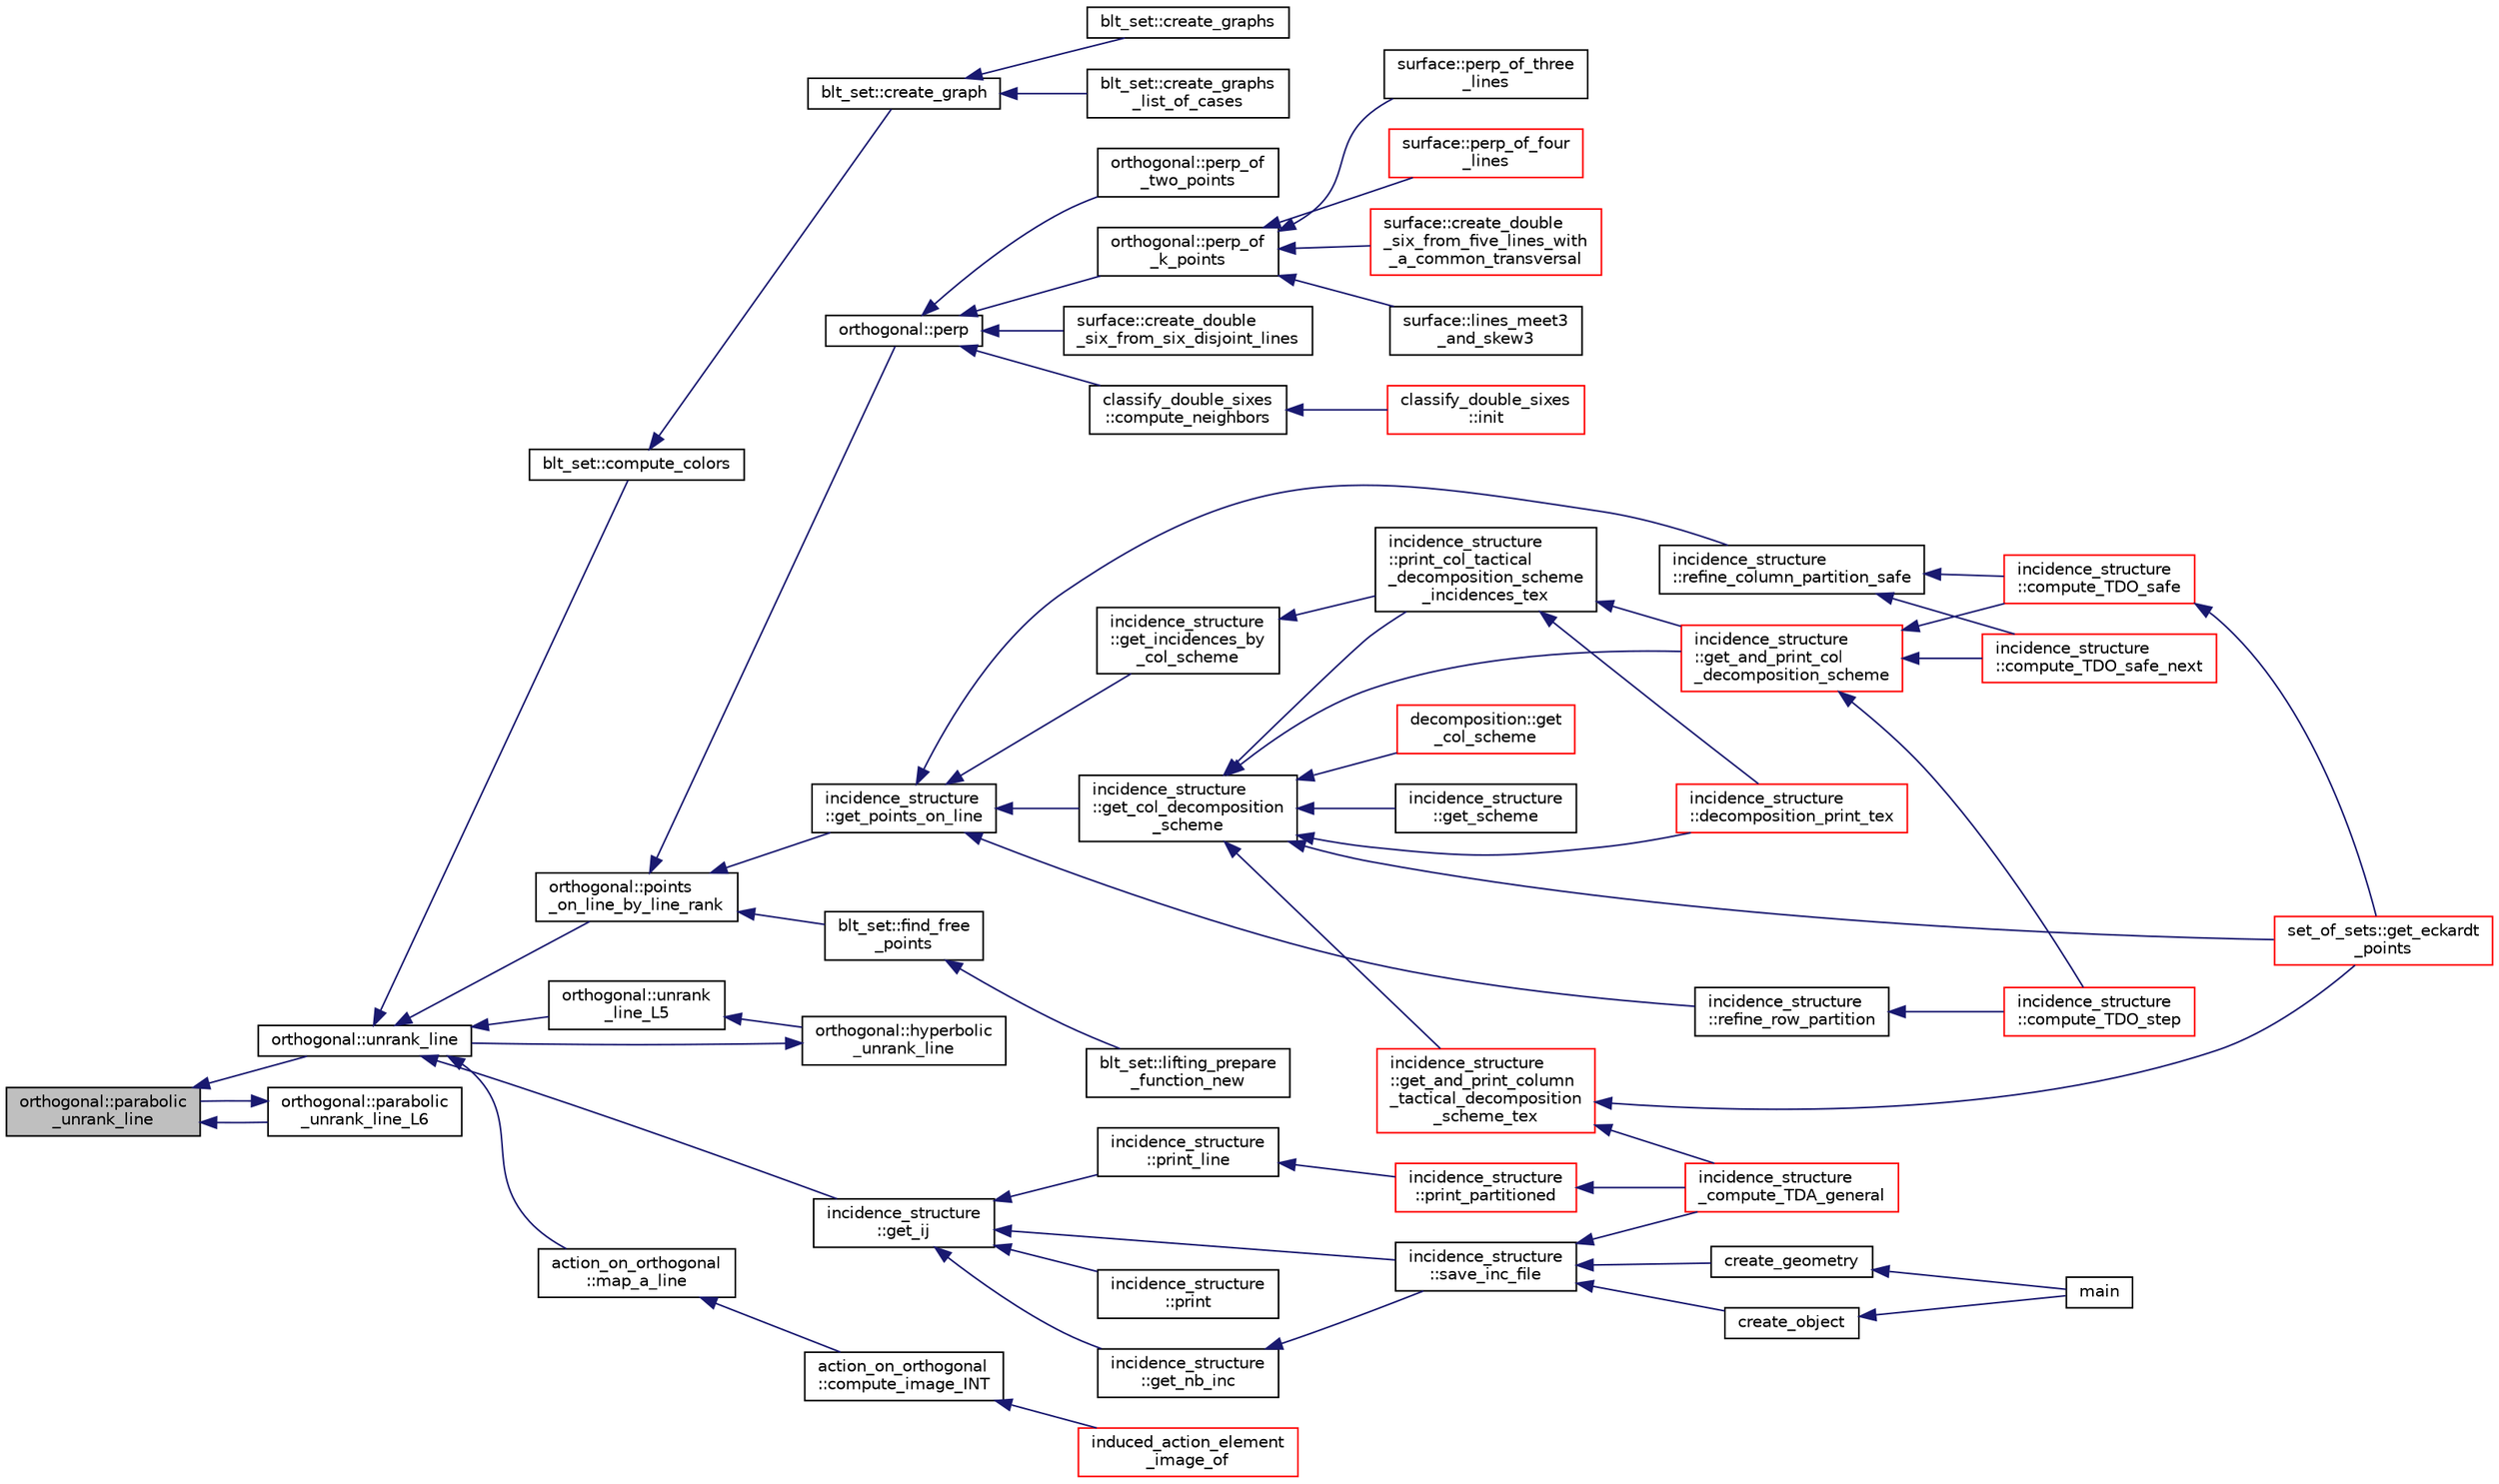 digraph "orthogonal::parabolic_unrank_line"
{
  edge [fontname="Helvetica",fontsize="10",labelfontname="Helvetica",labelfontsize="10"];
  node [fontname="Helvetica",fontsize="10",shape=record];
  rankdir="LR";
  Node31203 [label="orthogonal::parabolic\l_unrank_line",height=0.2,width=0.4,color="black", fillcolor="grey75", style="filled", fontcolor="black"];
  Node31203 -> Node31204 [dir="back",color="midnightblue",fontsize="10",style="solid",fontname="Helvetica"];
  Node31204 [label="orthogonal::unrank_line",height=0.2,width=0.4,color="black", fillcolor="white", style="filled",URL="$d7/daa/classorthogonal.html#a27fec576f6e11b80dd4503fa3cf7611e"];
  Node31204 -> Node31205 [dir="back",color="midnightblue",fontsize="10",style="solid",fontname="Helvetica"];
  Node31205 [label="blt_set::compute_colors",height=0.2,width=0.4,color="black", fillcolor="white", style="filled",URL="$d1/d3d/classblt__set.html#a6629b3a1a50c0f2736034abaea6f7d63"];
  Node31205 -> Node31206 [dir="back",color="midnightblue",fontsize="10",style="solid",fontname="Helvetica"];
  Node31206 [label="blt_set::create_graph",height=0.2,width=0.4,color="black", fillcolor="white", style="filled",URL="$d1/d3d/classblt__set.html#ae92249ece99ffbc92e93e49cd5d5dccf"];
  Node31206 -> Node31207 [dir="back",color="midnightblue",fontsize="10",style="solid",fontname="Helvetica"];
  Node31207 [label="blt_set::create_graphs",height=0.2,width=0.4,color="black", fillcolor="white", style="filled",URL="$d1/d3d/classblt__set.html#a3f1d4a8ed15875c47b327949f26a4533"];
  Node31206 -> Node31208 [dir="back",color="midnightblue",fontsize="10",style="solid",fontname="Helvetica"];
  Node31208 [label="blt_set::create_graphs\l_list_of_cases",height=0.2,width=0.4,color="black", fillcolor="white", style="filled",URL="$d1/d3d/classblt__set.html#a91ad531d4154bd887182dbd6121476f3"];
  Node31204 -> Node31209 [dir="back",color="midnightblue",fontsize="10",style="solid",fontname="Helvetica"];
  Node31209 [label="orthogonal::points\l_on_line_by_line_rank",height=0.2,width=0.4,color="black", fillcolor="white", style="filled",URL="$d7/daa/classorthogonal.html#aec3f511b69d0a28340f93d6f904c5daa"];
  Node31209 -> Node31210 [dir="back",color="midnightblue",fontsize="10",style="solid",fontname="Helvetica"];
  Node31210 [label="blt_set::find_free\l_points",height=0.2,width=0.4,color="black", fillcolor="white", style="filled",URL="$d1/d3d/classblt__set.html#a71f82dd3dc4a901ea2a0949d2f1af302"];
  Node31210 -> Node31211 [dir="back",color="midnightblue",fontsize="10",style="solid",fontname="Helvetica"];
  Node31211 [label="blt_set::lifting_prepare\l_function_new",height=0.2,width=0.4,color="black", fillcolor="white", style="filled",URL="$d1/d3d/classblt__set.html#a1314b7c0a3b78ba54c0f61a397d8afce"];
  Node31209 -> Node31212 [dir="back",color="midnightblue",fontsize="10",style="solid",fontname="Helvetica"];
  Node31212 [label="orthogonal::perp",height=0.2,width=0.4,color="black", fillcolor="white", style="filled",URL="$d7/daa/classorthogonal.html#ae80e0fa8d1e8caddb9afbb466e3d3189"];
  Node31212 -> Node31213 [dir="back",color="midnightblue",fontsize="10",style="solid",fontname="Helvetica"];
  Node31213 [label="orthogonal::perp_of\l_two_points",height=0.2,width=0.4,color="black", fillcolor="white", style="filled",URL="$d7/daa/classorthogonal.html#a6a05fef2e61ed508bff66d6728c58ec0"];
  Node31212 -> Node31214 [dir="back",color="midnightblue",fontsize="10",style="solid",fontname="Helvetica"];
  Node31214 [label="orthogonal::perp_of\l_k_points",height=0.2,width=0.4,color="black", fillcolor="white", style="filled",URL="$d7/daa/classorthogonal.html#a6a92a4680dc76bb289141fc5c765f5fb"];
  Node31214 -> Node31215 [dir="back",color="midnightblue",fontsize="10",style="solid",fontname="Helvetica"];
  Node31215 [label="surface::lines_meet3\l_and_skew3",height=0.2,width=0.4,color="black", fillcolor="white", style="filled",URL="$d5/d88/classsurface.html#af87ed9d20b980a89342f20c206ae5790"];
  Node31214 -> Node31216 [dir="back",color="midnightblue",fontsize="10",style="solid",fontname="Helvetica"];
  Node31216 [label="surface::perp_of_three\l_lines",height=0.2,width=0.4,color="black", fillcolor="white", style="filled",URL="$d5/d88/classsurface.html#aaa43449a367799d405821a1cd5a7e644"];
  Node31214 -> Node31217 [dir="back",color="midnightblue",fontsize="10",style="solid",fontname="Helvetica"];
  Node31217 [label="surface::perp_of_four\l_lines",height=0.2,width=0.4,color="red", fillcolor="white", style="filled",URL="$d5/d88/classsurface.html#a8da8a93f1fcbf344eb943869b0d488f1"];
  Node31214 -> Node31227 [dir="back",color="midnightblue",fontsize="10",style="solid",fontname="Helvetica"];
  Node31227 [label="surface::create_double\l_six_from_five_lines_with\l_a_common_transversal",height=0.2,width=0.4,color="red", fillcolor="white", style="filled",URL="$d5/d88/classsurface.html#a6d8fafa386893521305e016011d55673"];
  Node31212 -> Node31241 [dir="back",color="midnightblue",fontsize="10",style="solid",fontname="Helvetica"];
  Node31241 [label="surface::create_double\l_six_from_six_disjoint_lines",height=0.2,width=0.4,color="black", fillcolor="white", style="filled",URL="$d5/d88/classsurface.html#a4c44f0a33d709edee71537547880dd87"];
  Node31212 -> Node31242 [dir="back",color="midnightblue",fontsize="10",style="solid",fontname="Helvetica"];
  Node31242 [label="classify_double_sixes\l::compute_neighbors",height=0.2,width=0.4,color="black", fillcolor="white", style="filled",URL="$dd/d23/classclassify__double__sixes.html#a675e241052c36c58063ddcfc06d209b2"];
  Node31242 -> Node31221 [dir="back",color="midnightblue",fontsize="10",style="solid",fontname="Helvetica"];
  Node31221 [label="classify_double_sixes\l::init",height=0.2,width=0.4,color="red", fillcolor="white", style="filled",URL="$dd/d23/classclassify__double__sixes.html#a8c5c41d5124b35379d626480ff225f7b"];
  Node31209 -> Node31243 [dir="back",color="midnightblue",fontsize="10",style="solid",fontname="Helvetica"];
  Node31243 [label="incidence_structure\l::get_points_on_line",height=0.2,width=0.4,color="black", fillcolor="white", style="filled",URL="$da/d8a/classincidence__structure.html#a1baf0d372125123bf55d27dacc720bda"];
  Node31243 -> Node31244 [dir="back",color="midnightblue",fontsize="10",style="solid",fontname="Helvetica"];
  Node31244 [label="incidence_structure\l::refine_column_partition_safe",height=0.2,width=0.4,color="black", fillcolor="white", style="filled",URL="$da/d8a/classincidence__structure.html#a958f8ddce2d53753adb1df588bf0e721"];
  Node31244 -> Node31245 [dir="back",color="midnightblue",fontsize="10",style="solid",fontname="Helvetica"];
  Node31245 [label="incidence_structure\l::compute_TDO_safe_next",height=0.2,width=0.4,color="red", fillcolor="white", style="filled",URL="$da/d8a/classincidence__structure.html#a7c315a348fc6bed0f8642767cc9cd7d1"];
  Node31244 -> Node31248 [dir="back",color="midnightblue",fontsize="10",style="solid",fontname="Helvetica"];
  Node31248 [label="incidence_structure\l::compute_TDO_safe",height=0.2,width=0.4,color="red", fillcolor="white", style="filled",URL="$da/d8a/classincidence__structure.html#ab1409e71c4b6855e49edfd3526644202"];
  Node31248 -> Node31249 [dir="back",color="midnightblue",fontsize="10",style="solid",fontname="Helvetica"];
  Node31249 [label="set_of_sets::get_eckardt\l_points",height=0.2,width=0.4,color="red", fillcolor="white", style="filled",URL="$da/dd6/classset__of__sets.html#af6713e71ef5a1b7cc7892d78900166c4"];
  Node31243 -> Node31262 [dir="back",color="midnightblue",fontsize="10",style="solid",fontname="Helvetica"];
  Node31262 [label="incidence_structure\l::refine_row_partition",height=0.2,width=0.4,color="black", fillcolor="white", style="filled",URL="$da/d8a/classincidence__structure.html#a6e1419be9f59e69fd83b44e6b11905ea"];
  Node31262 -> Node31263 [dir="back",color="midnightblue",fontsize="10",style="solid",fontname="Helvetica"];
  Node31263 [label="incidence_structure\l::compute_TDO_step",height=0.2,width=0.4,color="red", fillcolor="white", style="filled",URL="$da/d8a/classincidence__structure.html#a6175accaa64033df34d722c594a8b827"];
  Node31243 -> Node31267 [dir="back",color="midnightblue",fontsize="10",style="solid",fontname="Helvetica"];
  Node31267 [label="incidence_structure\l::get_incidences_by\l_col_scheme",height=0.2,width=0.4,color="black", fillcolor="white", style="filled",URL="$da/d8a/classincidence__structure.html#adacdd5e58318775f9d3049cbdf47c9ad"];
  Node31267 -> Node31268 [dir="back",color="midnightblue",fontsize="10",style="solid",fontname="Helvetica"];
  Node31268 [label="incidence_structure\l::print_col_tactical\l_decomposition_scheme\l_incidences_tex",height=0.2,width=0.4,color="black", fillcolor="white", style="filled",URL="$da/d8a/classincidence__structure.html#a56e24435baf9162d6c00080972b49b2c"];
  Node31268 -> Node31269 [dir="back",color="midnightblue",fontsize="10",style="solid",fontname="Helvetica"];
  Node31269 [label="incidence_structure\l::get_and_print_col\l_decomposition_scheme",height=0.2,width=0.4,color="red", fillcolor="white", style="filled",URL="$da/d8a/classincidence__structure.html#a0c51e7224f51f1434025ff6d8a10522c"];
  Node31269 -> Node31245 [dir="back",color="midnightblue",fontsize="10",style="solid",fontname="Helvetica"];
  Node31269 -> Node31248 [dir="back",color="midnightblue",fontsize="10",style="solid",fontname="Helvetica"];
  Node31269 -> Node31263 [dir="back",color="midnightblue",fontsize="10",style="solid",fontname="Helvetica"];
  Node31268 -> Node31270 [dir="back",color="midnightblue",fontsize="10",style="solid",fontname="Helvetica"];
  Node31270 [label="incidence_structure\l::decomposition_print_tex",height=0.2,width=0.4,color="red", fillcolor="white", style="filled",URL="$da/d8a/classincidence__structure.html#ada3fae9fd1819b36e6bfe18dedd01e6a"];
  Node31243 -> Node31271 [dir="back",color="midnightblue",fontsize="10",style="solid",fontname="Helvetica"];
  Node31271 [label="incidence_structure\l::get_col_decomposition\l_scheme",height=0.2,width=0.4,color="black", fillcolor="white", style="filled",URL="$da/d8a/classincidence__structure.html#a576b9add81a037a3d8f566ce28541673"];
  Node31271 -> Node31249 [dir="back",color="midnightblue",fontsize="10",style="solid",fontname="Helvetica"];
  Node31271 -> Node31272 [dir="back",color="midnightblue",fontsize="10",style="solid",fontname="Helvetica"];
  Node31272 [label="decomposition::get\l_col_scheme",height=0.2,width=0.4,color="red", fillcolor="white", style="filled",URL="$d3/d2b/classdecomposition.html#a998bb452e79a9e4afb13dd2c577f4bf3"];
  Node31271 -> Node31268 [dir="back",color="midnightblue",fontsize="10",style="solid",fontname="Helvetica"];
  Node31271 -> Node31269 [dir="back",color="midnightblue",fontsize="10",style="solid",fontname="Helvetica"];
  Node31271 -> Node31274 [dir="back",color="midnightblue",fontsize="10",style="solid",fontname="Helvetica"];
  Node31274 [label="incidence_structure\l::get_scheme",height=0.2,width=0.4,color="black", fillcolor="white", style="filled",URL="$da/d8a/classincidence__structure.html#a13191a7c41cd54c5a453e82395893ad9"];
  Node31271 -> Node31275 [dir="back",color="midnightblue",fontsize="10",style="solid",fontname="Helvetica"];
  Node31275 [label="incidence_structure\l::get_and_print_column\l_tactical_decomposition\l_scheme_tex",height=0.2,width=0.4,color="red", fillcolor="white", style="filled",URL="$da/d8a/classincidence__structure.html#a579c0686f4e480a4239e7a00c80f665f"];
  Node31275 -> Node31249 [dir="back",color="midnightblue",fontsize="10",style="solid",fontname="Helvetica"];
  Node31275 -> Node31276 [dir="back",color="midnightblue",fontsize="10",style="solid",fontname="Helvetica"];
  Node31276 [label="incidence_structure\l_compute_TDA_general",height=0.2,width=0.4,color="red", fillcolor="white", style="filled",URL="$df/d74/tl__geometry_8h.html#a21ab759f6e646f3fe703c17f39361448"];
  Node31271 -> Node31270 [dir="back",color="midnightblue",fontsize="10",style="solid",fontname="Helvetica"];
  Node31204 -> Node31279 [dir="back",color="midnightblue",fontsize="10",style="solid",fontname="Helvetica"];
  Node31279 [label="orthogonal::unrank\l_line_L5",height=0.2,width=0.4,color="black", fillcolor="white", style="filled",URL="$d7/daa/classorthogonal.html#a64148a40b356447a00d985789ad74c82"];
  Node31279 -> Node31280 [dir="back",color="midnightblue",fontsize="10",style="solid",fontname="Helvetica"];
  Node31280 [label="orthogonal::hyperbolic\l_unrank_line",height=0.2,width=0.4,color="black", fillcolor="white", style="filled",URL="$d7/daa/classorthogonal.html#a94952194cdcc478feb676e97e2e272f2"];
  Node31280 -> Node31204 [dir="back",color="midnightblue",fontsize="10",style="solid",fontname="Helvetica"];
  Node31204 -> Node31281 [dir="back",color="midnightblue",fontsize="10",style="solid",fontname="Helvetica"];
  Node31281 [label="incidence_structure\l::get_ij",height=0.2,width=0.4,color="black", fillcolor="white", style="filled",URL="$da/d8a/classincidence__structure.html#a5ee9b327bdd0c2714cadff040a4c4678"];
  Node31281 -> Node31282 [dir="back",color="midnightblue",fontsize="10",style="solid",fontname="Helvetica"];
  Node31282 [label="incidence_structure\l::get_nb_inc",height=0.2,width=0.4,color="black", fillcolor="white", style="filled",URL="$da/d8a/classincidence__structure.html#acdc1d5ce64ece8aefa6bcc7656ed932c"];
  Node31282 -> Node31283 [dir="back",color="midnightblue",fontsize="10",style="solid",fontname="Helvetica"];
  Node31283 [label="incidence_structure\l::save_inc_file",height=0.2,width=0.4,color="black", fillcolor="white", style="filled",URL="$da/d8a/classincidence__structure.html#a4fd15671d6a99a4cae34a24e3c0b7705"];
  Node31283 -> Node31284 [dir="back",color="midnightblue",fontsize="10",style="solid",fontname="Helvetica"];
  Node31284 [label="create_object",height=0.2,width=0.4,color="black", fillcolor="white", style="filled",URL="$de/d10/hamming_8_c.html#a290a0a0fa4965131997904ad9fe1840b"];
  Node31284 -> Node31285 [dir="back",color="midnightblue",fontsize="10",style="solid",fontname="Helvetica"];
  Node31285 [label="main",height=0.2,width=0.4,color="black", fillcolor="white", style="filled",URL="$de/d10/hamming_8_c.html#a3c04138a5bfe5d72780bb7e82a18e627"];
  Node31283 -> Node31286 [dir="back",color="midnightblue",fontsize="10",style="solid",fontname="Helvetica"];
  Node31286 [label="create_geometry",height=0.2,width=0.4,color="black", fillcolor="white", style="filled",URL="$de/d10/hamming_8_c.html#abb255fb19bad84799f04dcf4ffddb57b"];
  Node31286 -> Node31285 [dir="back",color="midnightblue",fontsize="10",style="solid",fontname="Helvetica"];
  Node31283 -> Node31276 [dir="back",color="midnightblue",fontsize="10",style="solid",fontname="Helvetica"];
  Node31281 -> Node31283 [dir="back",color="midnightblue",fontsize="10",style="solid",fontname="Helvetica"];
  Node31281 -> Node31287 [dir="back",color="midnightblue",fontsize="10",style="solid",fontname="Helvetica"];
  Node31287 [label="incidence_structure\l::print",height=0.2,width=0.4,color="black", fillcolor="white", style="filled",URL="$da/d8a/classincidence__structure.html#a3f2a71302ef03e37de0654794e2a2c1a"];
  Node31281 -> Node31288 [dir="back",color="midnightblue",fontsize="10",style="solid",fontname="Helvetica"];
  Node31288 [label="incidence_structure\l::print_line",height=0.2,width=0.4,color="black", fillcolor="white", style="filled",URL="$da/d8a/classincidence__structure.html#ae76fdf2cf39ba776ed86b0b910d7746a"];
  Node31288 -> Node31289 [dir="back",color="midnightblue",fontsize="10",style="solid",fontname="Helvetica"];
  Node31289 [label="incidence_structure\l::print_partitioned",height=0.2,width=0.4,color="red", fillcolor="white", style="filled",URL="$da/d8a/classincidence__structure.html#a9e18878f5cc9dbeca4806bd5aab5b054"];
  Node31289 -> Node31276 [dir="back",color="midnightblue",fontsize="10",style="solid",fontname="Helvetica"];
  Node31204 -> Node31290 [dir="back",color="midnightblue",fontsize="10",style="solid",fontname="Helvetica"];
  Node31290 [label="action_on_orthogonal\l::map_a_line",height=0.2,width=0.4,color="black", fillcolor="white", style="filled",URL="$dc/d87/classaction__on__orthogonal.html#ac7e41a4bbc9e0f2813f2f7030f3ed177"];
  Node31290 -> Node31291 [dir="back",color="midnightblue",fontsize="10",style="solid",fontname="Helvetica"];
  Node31291 [label="action_on_orthogonal\l::compute_image_INT",height=0.2,width=0.4,color="black", fillcolor="white", style="filled",URL="$dc/d87/classaction__on__orthogonal.html#a53cee5a150163f7614151b9cd1fc06f3"];
  Node31291 -> Node31292 [dir="back",color="midnightblue",fontsize="10",style="solid",fontname="Helvetica"];
  Node31292 [label="induced_action_element\l_image_of",height=0.2,width=0.4,color="red", fillcolor="white", style="filled",URL="$d3/d27/interface_8_c.html#a821850d6c3988dd122de0489cd36f0f0"];
  Node31203 -> Node31492 [dir="back",color="midnightblue",fontsize="10",style="solid",fontname="Helvetica"];
  Node31492 [label="orthogonal::parabolic\l_unrank_line_L6",height=0.2,width=0.4,color="black", fillcolor="white", style="filled",URL="$d7/daa/classorthogonal.html#a3fecd8b43b3e09d6b35e550850b11d56"];
  Node31492 -> Node31203 [dir="back",color="midnightblue",fontsize="10",style="solid",fontname="Helvetica"];
}
